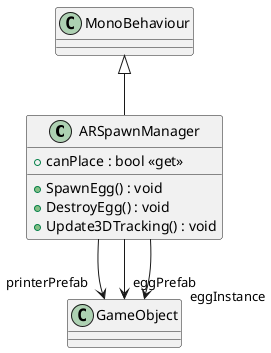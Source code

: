 @startuml
class ARSpawnManager {
    + canPlace : bool <<get>>
    + SpawnEgg() : void
    + DestroyEgg() : void
    + Update3DTracking() : void
}
MonoBehaviour <|-- ARSpawnManager
ARSpawnManager --> "printerPrefab" GameObject
ARSpawnManager --> "eggPrefab" GameObject
ARSpawnManager --> "eggInstance" GameObject
@enduml
